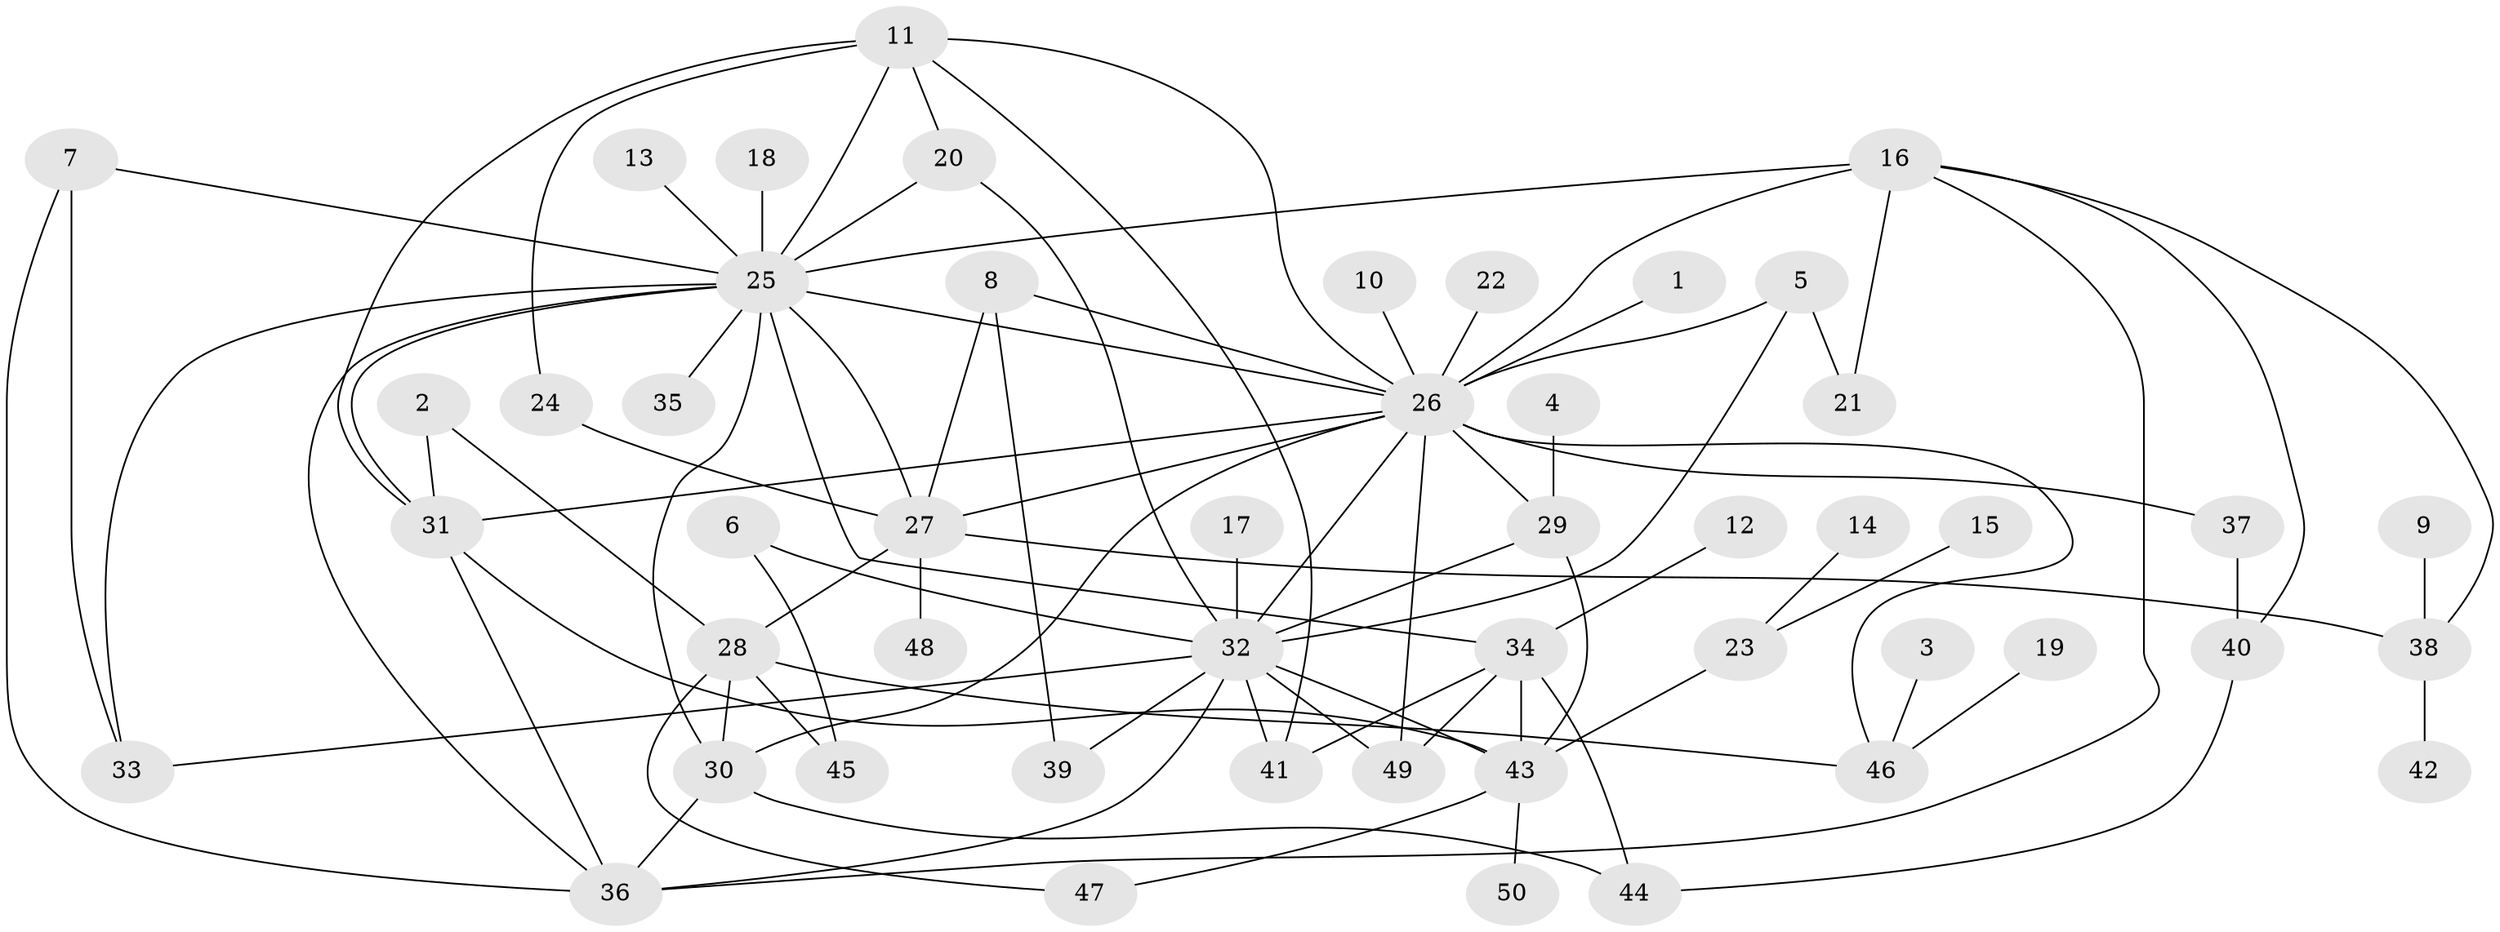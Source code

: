 // original degree distribution, {2: 0.23, 19: 0.01, 1: 0.46, 9: 0.03, 6: 0.03, 16: 0.01, 8: 0.04, 4: 0.06, 5: 0.03, 7: 0.01, 12: 0.01, 3: 0.08}
// Generated by graph-tools (version 1.1) at 2025/01/03/09/25 03:01:38]
// undirected, 50 vertices, 86 edges
graph export_dot {
graph [start="1"]
  node [color=gray90,style=filled];
  1;
  2;
  3;
  4;
  5;
  6;
  7;
  8;
  9;
  10;
  11;
  12;
  13;
  14;
  15;
  16;
  17;
  18;
  19;
  20;
  21;
  22;
  23;
  24;
  25;
  26;
  27;
  28;
  29;
  30;
  31;
  32;
  33;
  34;
  35;
  36;
  37;
  38;
  39;
  40;
  41;
  42;
  43;
  44;
  45;
  46;
  47;
  48;
  49;
  50;
  1 -- 26 [weight=1.0];
  2 -- 28 [weight=1.0];
  2 -- 31 [weight=1.0];
  3 -- 46 [weight=1.0];
  4 -- 29 [weight=1.0];
  5 -- 21 [weight=1.0];
  5 -- 26 [weight=1.0];
  5 -- 32 [weight=1.0];
  6 -- 32 [weight=1.0];
  6 -- 45 [weight=1.0];
  7 -- 25 [weight=1.0];
  7 -- 33 [weight=1.0];
  7 -- 36 [weight=1.0];
  8 -- 26 [weight=1.0];
  8 -- 27 [weight=1.0];
  8 -- 39 [weight=1.0];
  9 -- 38 [weight=1.0];
  10 -- 26 [weight=1.0];
  11 -- 20 [weight=1.0];
  11 -- 24 [weight=1.0];
  11 -- 25 [weight=1.0];
  11 -- 26 [weight=1.0];
  11 -- 31 [weight=1.0];
  11 -- 41 [weight=1.0];
  12 -- 34 [weight=1.0];
  13 -- 25 [weight=1.0];
  14 -- 23 [weight=1.0];
  15 -- 23 [weight=1.0];
  16 -- 21 [weight=1.0];
  16 -- 25 [weight=2.0];
  16 -- 26 [weight=1.0];
  16 -- 36 [weight=1.0];
  16 -- 38 [weight=1.0];
  16 -- 40 [weight=1.0];
  17 -- 32 [weight=1.0];
  18 -- 25 [weight=1.0];
  19 -- 46 [weight=1.0];
  20 -- 25 [weight=1.0];
  20 -- 32 [weight=1.0];
  22 -- 26 [weight=1.0];
  23 -- 43 [weight=1.0];
  24 -- 27 [weight=1.0];
  25 -- 26 [weight=1.0];
  25 -- 27 [weight=1.0];
  25 -- 30 [weight=2.0];
  25 -- 31 [weight=1.0];
  25 -- 33 [weight=2.0];
  25 -- 34 [weight=1.0];
  25 -- 35 [weight=1.0];
  25 -- 36 [weight=1.0];
  26 -- 27 [weight=1.0];
  26 -- 29 [weight=1.0];
  26 -- 30 [weight=1.0];
  26 -- 31 [weight=1.0];
  26 -- 32 [weight=1.0];
  26 -- 37 [weight=1.0];
  26 -- 46 [weight=1.0];
  26 -- 49 [weight=1.0];
  27 -- 28 [weight=1.0];
  27 -- 38 [weight=1.0];
  27 -- 48 [weight=1.0];
  28 -- 30 [weight=1.0];
  28 -- 45 [weight=1.0];
  28 -- 46 [weight=1.0];
  28 -- 47 [weight=1.0];
  29 -- 32 [weight=1.0];
  29 -- 43 [weight=1.0];
  30 -- 36 [weight=1.0];
  30 -- 44 [weight=1.0];
  31 -- 36 [weight=1.0];
  31 -- 43 [weight=1.0];
  32 -- 33 [weight=2.0];
  32 -- 36 [weight=1.0];
  32 -- 39 [weight=1.0];
  32 -- 41 [weight=1.0];
  32 -- 43 [weight=1.0];
  32 -- 49 [weight=1.0];
  34 -- 41 [weight=1.0];
  34 -- 43 [weight=1.0];
  34 -- 44 [weight=1.0];
  34 -- 49 [weight=1.0];
  37 -- 40 [weight=1.0];
  38 -- 42 [weight=1.0];
  40 -- 44 [weight=1.0];
  43 -- 47 [weight=1.0];
  43 -- 50 [weight=1.0];
}

